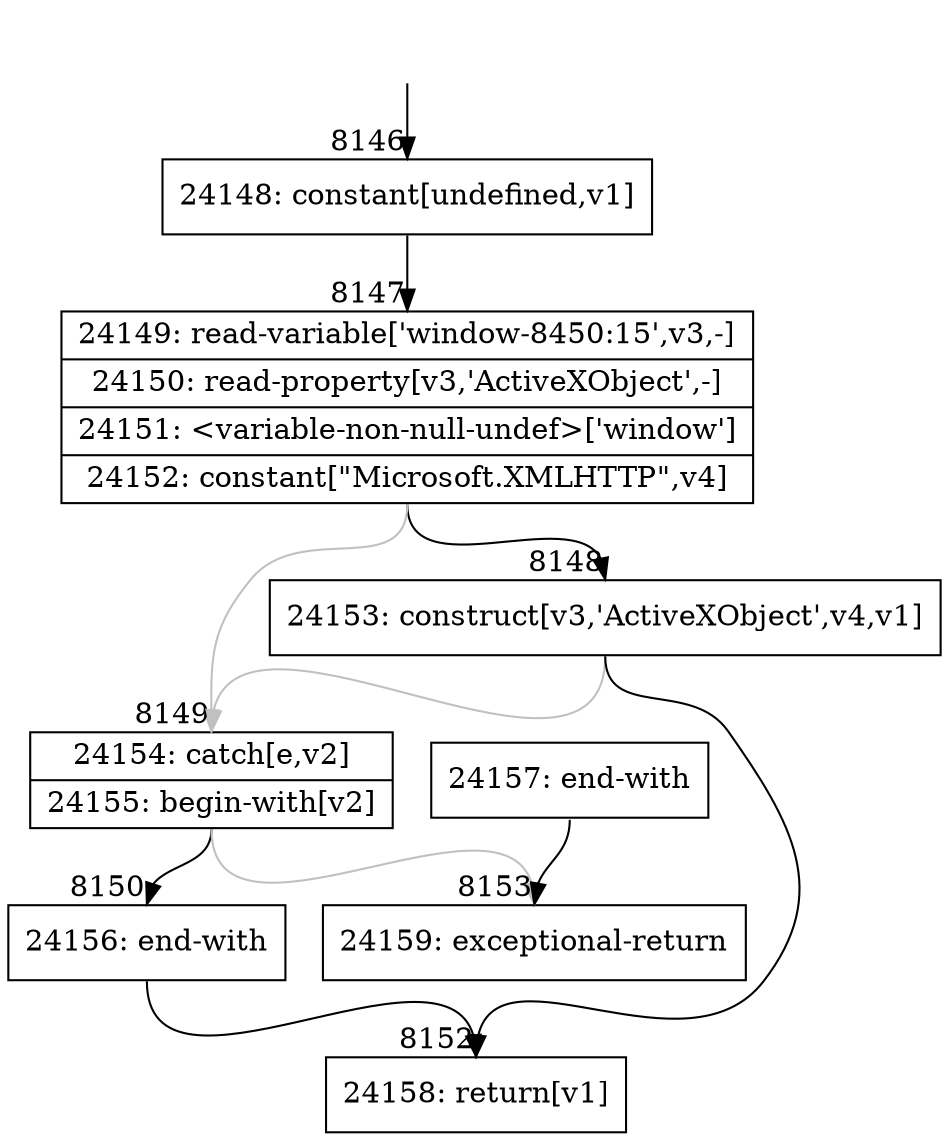 digraph {
rankdir="TD"
BB_entry507[shape=none,label=""];
BB_entry507 -> BB8146 [tailport=s, headport=n, headlabel="    8146"]
BB8146 [shape=record label="{24148: constant[undefined,v1]}" ] 
BB8146 -> BB8147 [tailport=s, headport=n, headlabel="      8147"]
BB8147 [shape=record label="{24149: read-variable['window-8450:15',v3,-]|24150: read-property[v3,'ActiveXObject',-]|24151: \<variable-non-null-undef\>['window']|24152: constant[\"Microsoft.XMLHTTP\",v4]}" ] 
BB8147 -> BB8148 [tailport=s, headport=n, headlabel="      8148"]
BB8147 -> BB8149 [tailport=s, headport=n, color=gray, headlabel="      8149"]
BB8148 [shape=record label="{24153: construct[v3,'ActiveXObject',v4,v1]}" ] 
BB8148 -> BB8152 [tailport=s, headport=n, headlabel="      8152"]
BB8148 -> BB8149 [tailport=s, headport=n, color=gray]
BB8149 [shape=record label="{24154: catch[e,v2]|24155: begin-with[v2]}" ] 
BB8149 -> BB8150 [tailport=s, headport=n, headlabel="      8150"]
BB8149 -> BB8153 [tailport=s, headport=n, color=gray, headlabel="      8153"]
BB8150 [shape=record label="{24156: end-with}" ] 
BB8150 -> BB8152 [tailport=s, headport=n]
BB8151 [shape=record label="{24157: end-with}" ] 
BB8151 -> BB8153 [tailport=s, headport=n]
BB8152 [shape=record label="{24158: return[v1]}" ] 
BB8153 [shape=record label="{24159: exceptional-return}" ] 
}
